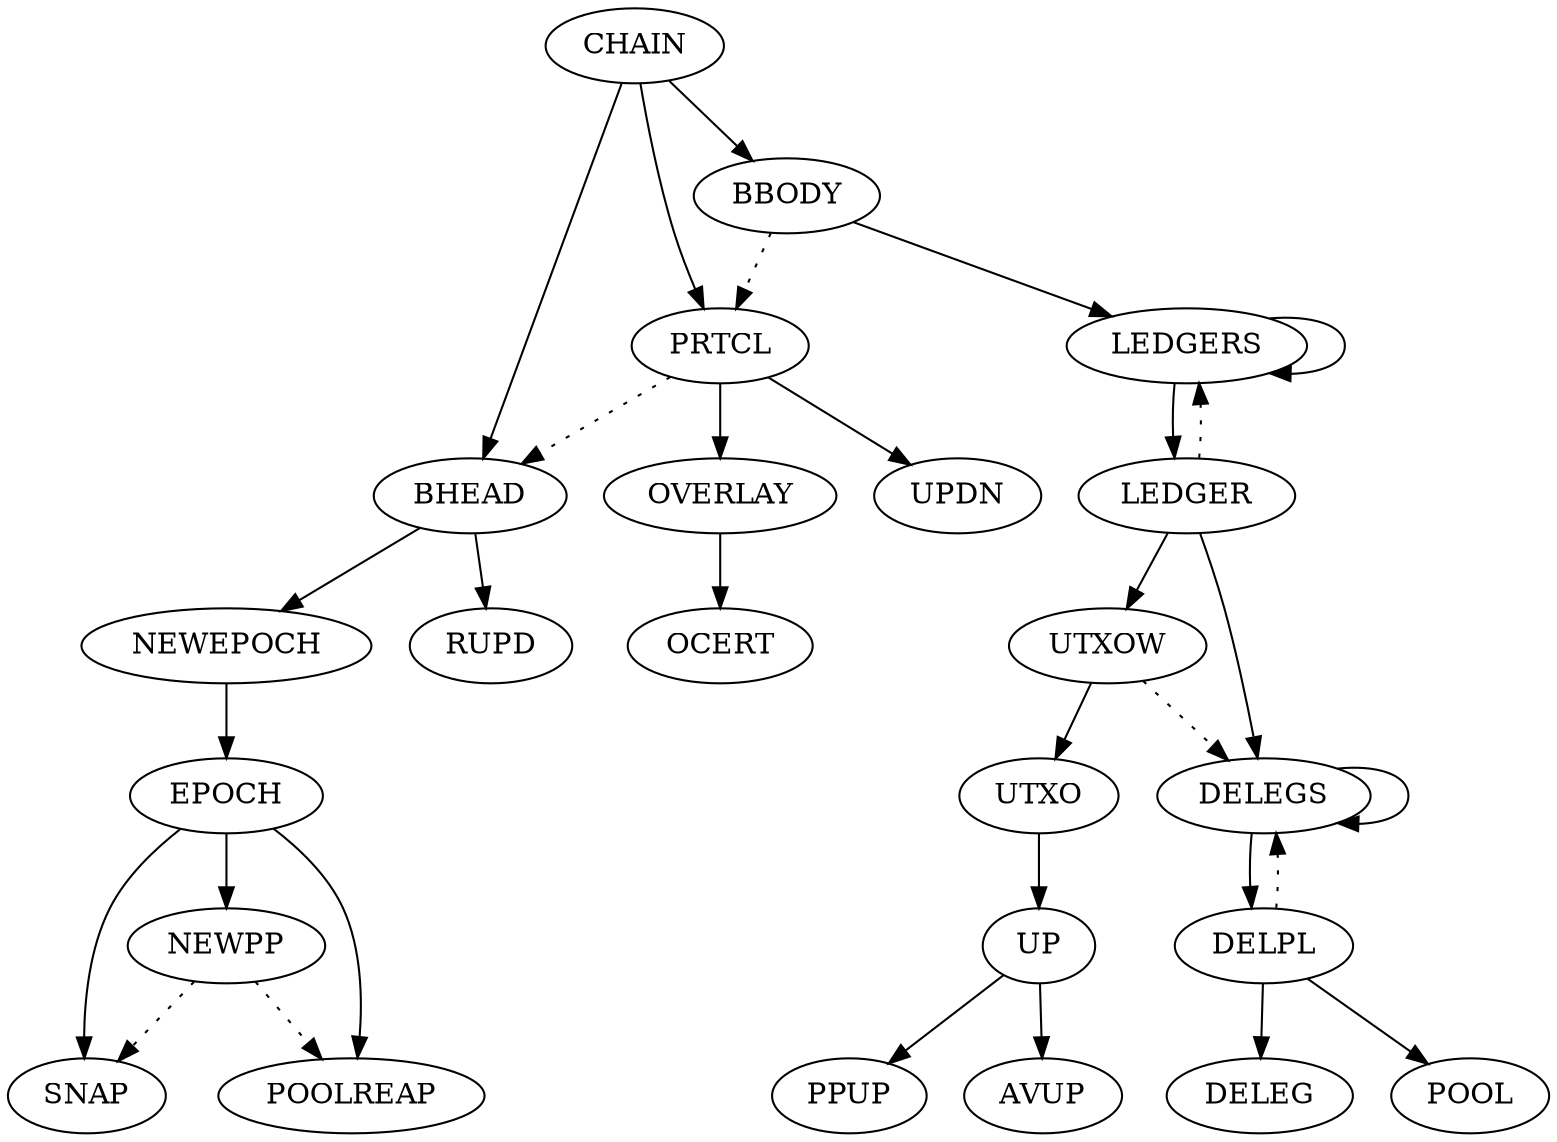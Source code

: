 digraph STS {
        CHAIN -> BBODY
        CHAIN -> PRTCL
        CHAIN -> BHEAD
        BBODY -> PRTCL [style=dotted]
        PRTCL -> BHEAD [style=dotted]

        UTXOW -> UTXO
        UTXOW -> DELEGS [style=dotted]
        UTXO  -> UP

        UP -> PPUP
        UP -> AVUP

        DELEGS -> DELPL
        DELEGS -> DELEGS
        DELPL  -> DELEGS [style=dotted]

        DELPL -> DELEG
        DELPL -> POOL

        LEDGER -> DELEGS
        LEDGER -> UTXOW

        LEDGERS -> LEDGER
        LEDGERS -> LEDGERS
        LEDGER  -> LEDGERS [style=dotted]

        EPOCH -> SNAP
        EPOCH -> POOLREAP
        EPOCH -> NEWPP
        NEWPP -> POOLREAP [style=dotted]
        NEWPP -> SNAP [style=dotted]

        NEWEPOCH -> EPOCH

        BHEAD -> RUPD
        BHEAD -> NEWEPOCH

        OVERLAY -> OCERT

        PRTCL -> UPDN
        PRTCL -> OVERLAY

        BBODY -> LEDGERS
}
